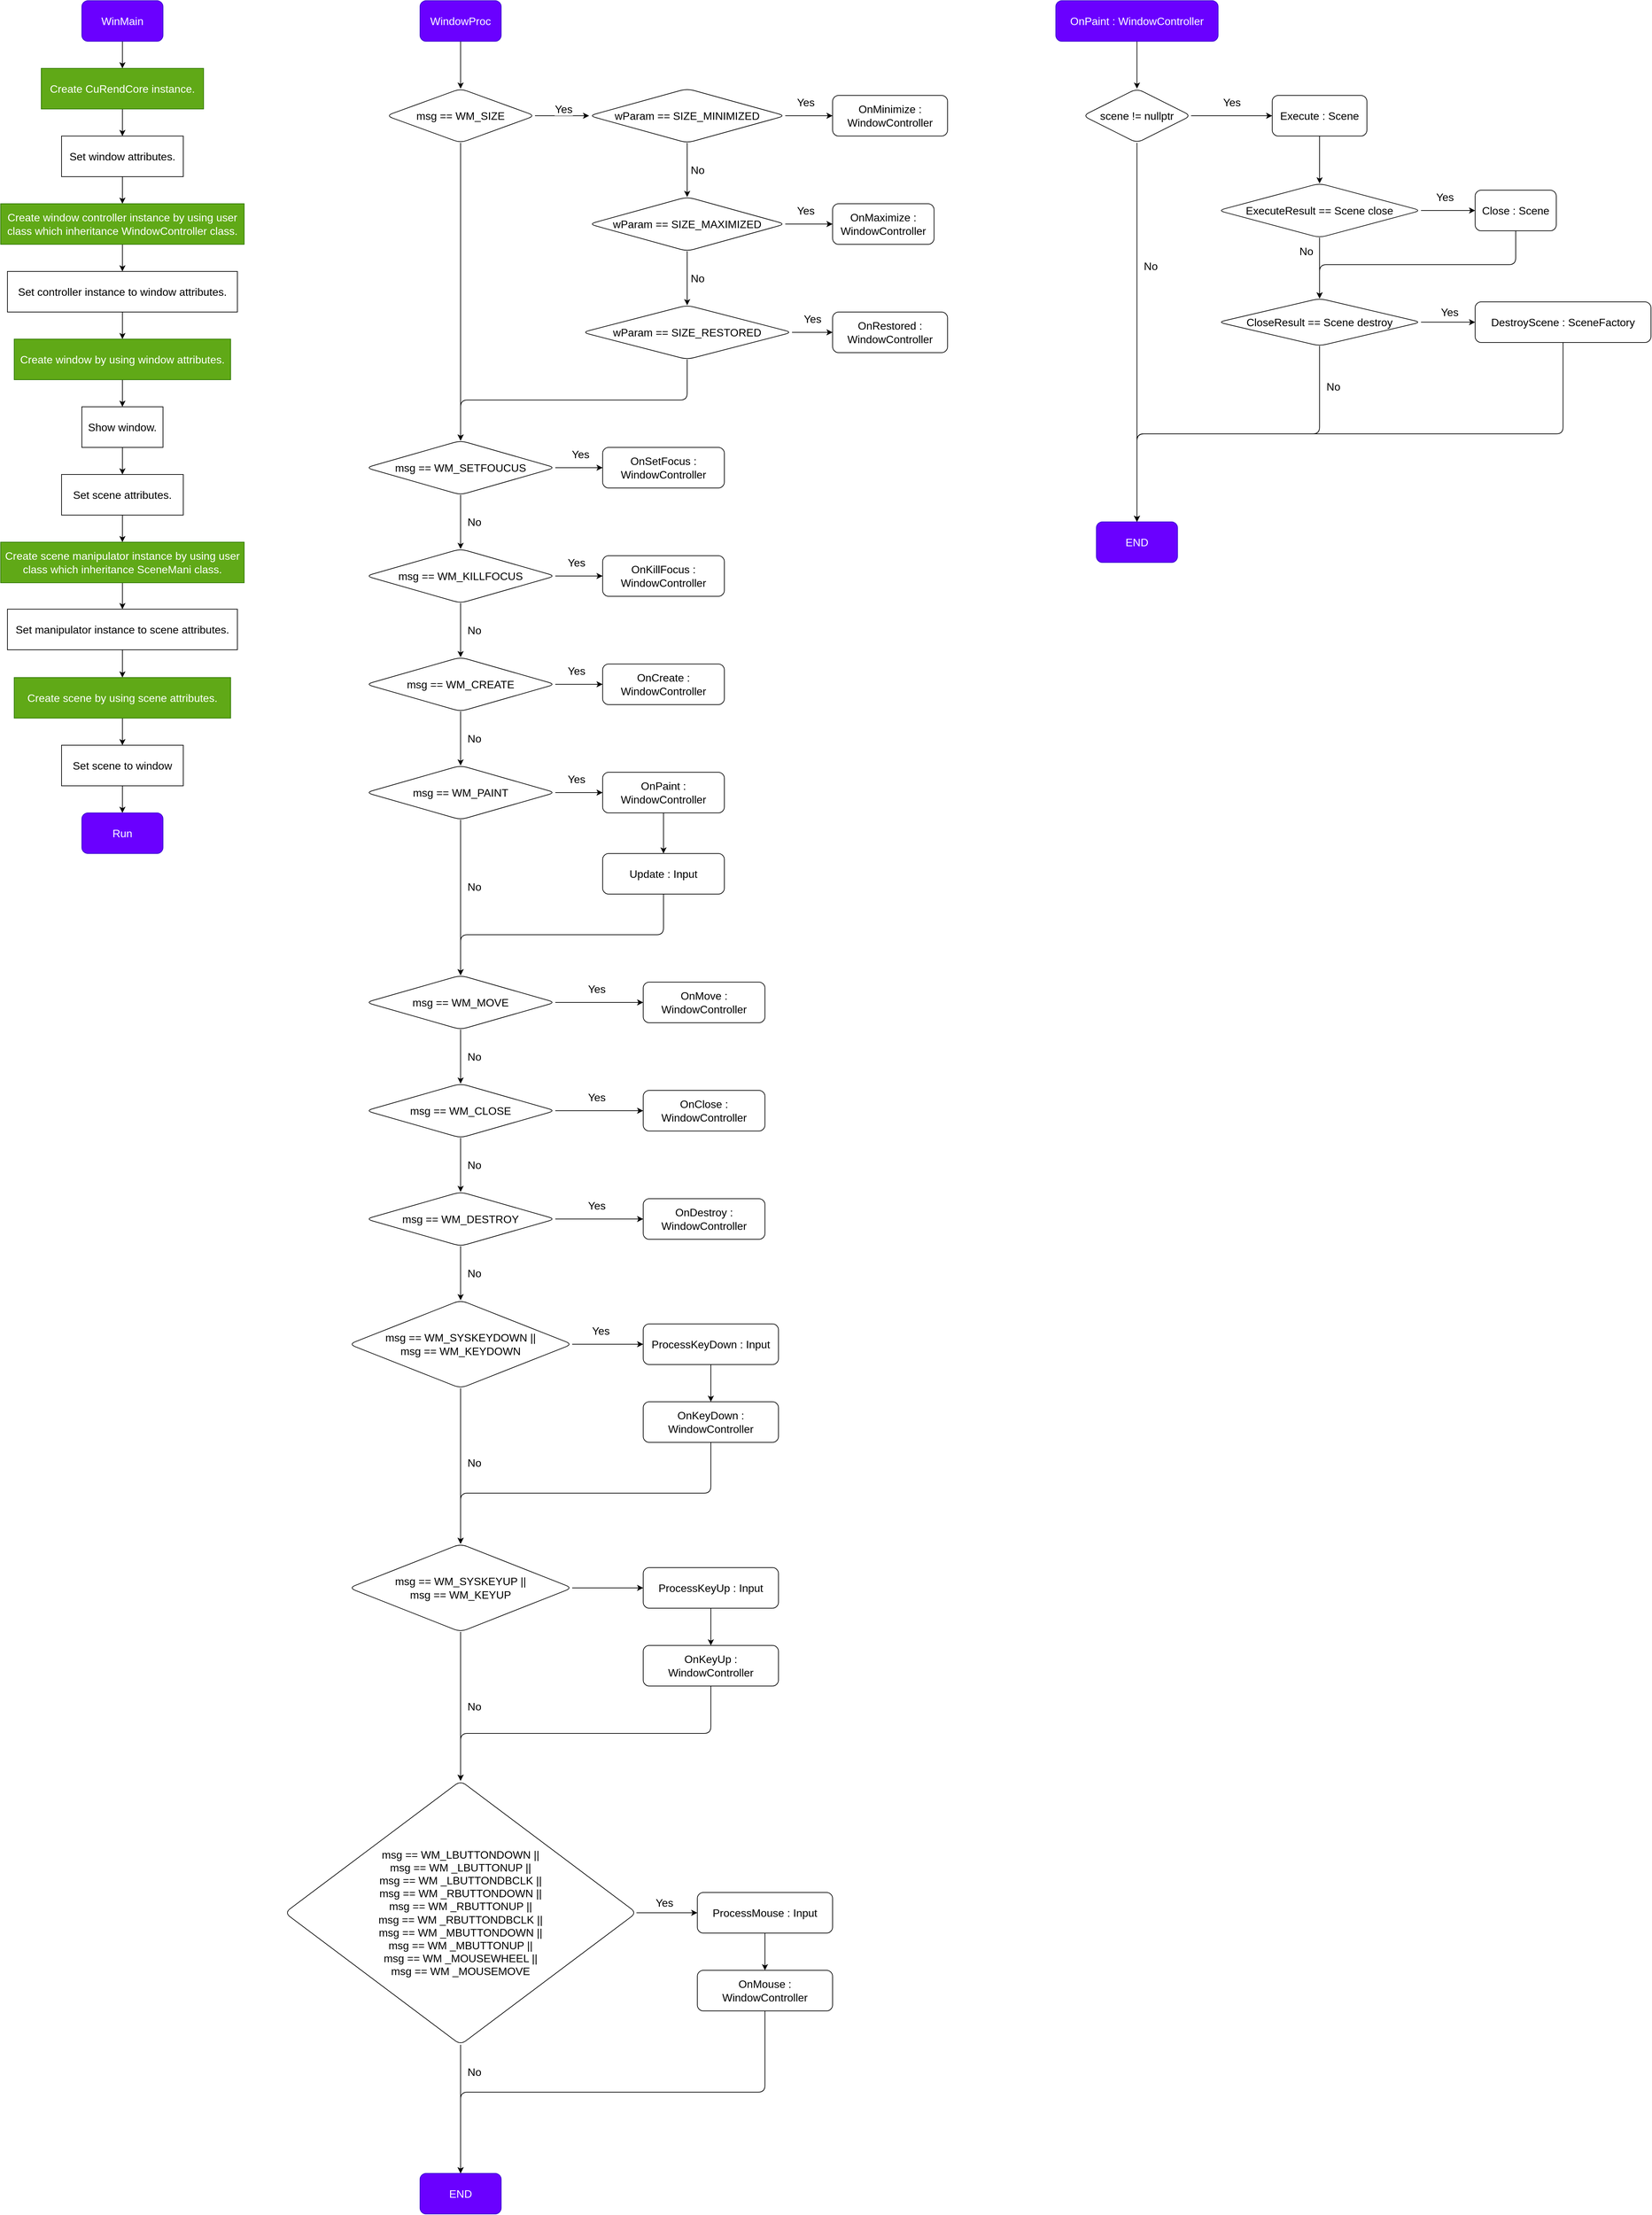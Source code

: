 <mxfile>
    <diagram name="ページ1" id="1UbkRVPx4632HsD90uvT">
        <mxGraphModel dx="8235" dy="4730" grid="1" gridSize="10" guides="1" tooltips="1" connect="1" arrows="1" fold="1" page="0" pageScale="1" pageWidth="827" pageHeight="1169" math="0" shadow="0">
            <root>
                <mxCell id="0"/>
                <mxCell id="1" parent="0"/>
                <mxCell id="9" style="edgeStyle=none;html=1;fontSize=16;" parent="1" source="6" target="7" edge="1">
                    <mxGeometry relative="1" as="geometry"/>
                </mxCell>
                <mxCell id="6" value="WinMain" style="rounded=1;whiteSpace=wrap;html=1;fontSize=16;fillColor=#6a00ff;fontColor=#ffffff;strokeColor=#3700CC;" parent="1" vertex="1">
                    <mxGeometry x="250" y="210" width="120" height="60" as="geometry"/>
                </mxCell>
                <mxCell id="11" style="edgeStyle=none;html=1;fontSize=16;" parent="1" source="7" target="10" edge="1">
                    <mxGeometry relative="1" as="geometry"/>
                </mxCell>
                <mxCell id="7" value="Create CuRendCore instance." style="rounded=0;whiteSpace=wrap;html=1;fontSize=16;fillColor=#60a917;fontColor=#ffffff;strokeColor=#2D7600;" parent="1" vertex="1">
                    <mxGeometry x="190" y="310" width="240" height="60" as="geometry"/>
                </mxCell>
                <mxCell id="13" style="edgeStyle=none;html=1;fontSize=16;" parent="1" source="10" target="12" edge="1">
                    <mxGeometry relative="1" as="geometry"/>
                </mxCell>
                <mxCell id="10" value="Set window attributes." style="rounded=0;whiteSpace=wrap;html=1;fontSize=16;" parent="1" vertex="1">
                    <mxGeometry x="220" y="410" width="180" height="60" as="geometry"/>
                </mxCell>
                <mxCell id="17" style="edgeStyle=none;html=1;fontSize=16;" parent="1" source="12" target="16" edge="1">
                    <mxGeometry relative="1" as="geometry"/>
                </mxCell>
                <mxCell id="12" value="Create window controller instance by using user class which inheritance WindowController class." style="rounded=0;whiteSpace=wrap;html=1;fontSize=16;fillColor=#60a917;fontColor=#ffffff;strokeColor=#2D7600;" parent="1" vertex="1">
                    <mxGeometry x="130" y="510" width="360" height="60" as="geometry"/>
                </mxCell>
                <mxCell id="19" style="edgeStyle=none;html=1;fontSize=16;" parent="1" source="16" target="18" edge="1">
                    <mxGeometry relative="1" as="geometry"/>
                </mxCell>
                <mxCell id="16" value="Set controller instance to window attributes." style="rounded=0;whiteSpace=wrap;html=1;fontSize=16;" parent="1" vertex="1">
                    <mxGeometry x="140" y="610" width="340" height="60" as="geometry"/>
                </mxCell>
                <mxCell id="21" style="edgeStyle=none;html=1;fontSize=16;" parent="1" source="18" target="20" edge="1">
                    <mxGeometry relative="1" as="geometry"/>
                </mxCell>
                <mxCell id="18" value="Create window by using window attributes." style="rounded=0;whiteSpace=wrap;html=1;fontSize=16;fillColor=#60a917;fontColor=#ffffff;strokeColor=#2D7600;" parent="1" vertex="1">
                    <mxGeometry x="150" y="710" width="320" height="60" as="geometry"/>
                </mxCell>
                <mxCell id="23" style="edgeStyle=none;html=1;fontSize=16;" parent="1" source="20" target="22" edge="1">
                    <mxGeometry relative="1" as="geometry"/>
                </mxCell>
                <mxCell id="20" value="Show window." style="rounded=0;whiteSpace=wrap;html=1;fontSize=16;" parent="1" vertex="1">
                    <mxGeometry x="250" y="810" width="120" height="60" as="geometry"/>
                </mxCell>
                <mxCell id="25" style="edgeStyle=none;html=1;fontSize=16;" parent="1" source="22" target="24" edge="1">
                    <mxGeometry relative="1" as="geometry"/>
                </mxCell>
                <mxCell id="22" value="Set scene attributes." style="rounded=0;whiteSpace=wrap;html=1;fontSize=16;" parent="1" vertex="1">
                    <mxGeometry x="220" y="910" width="180" height="60" as="geometry"/>
                </mxCell>
                <mxCell id="27" style="edgeStyle=none;html=1;fontSize=16;" parent="1" source="24" target="26" edge="1">
                    <mxGeometry relative="1" as="geometry"/>
                </mxCell>
                <mxCell id="24" value="Create scene manipulator instance by using user class which inheritance SceneMani class." style="rounded=0;whiteSpace=wrap;html=1;fontSize=16;fillColor=#60a917;fontColor=#ffffff;strokeColor=#2D7600;" parent="1" vertex="1">
                    <mxGeometry x="130" y="1010" width="360" height="60" as="geometry"/>
                </mxCell>
                <mxCell id="29" style="edgeStyle=none;html=1;fontSize=16;" parent="1" source="26" target="28" edge="1">
                    <mxGeometry relative="1" as="geometry"/>
                </mxCell>
                <mxCell id="26" value="Set manipulator instance to scene attributes." style="rounded=0;whiteSpace=wrap;html=1;fontSize=16;" parent="1" vertex="1">
                    <mxGeometry x="140" y="1109" width="340" height="60" as="geometry"/>
                </mxCell>
                <mxCell id="31" style="edgeStyle=none;html=1;fontSize=16;" parent="1" source="28" target="30" edge="1">
                    <mxGeometry relative="1" as="geometry"/>
                </mxCell>
                <mxCell id="28" value="Create scene by using scene attributes." style="rounded=0;whiteSpace=wrap;html=1;fontSize=16;fillColor=#60a917;fontColor=#ffffff;strokeColor=#2D7600;" parent="1" vertex="1">
                    <mxGeometry x="150" y="1210" width="320" height="60" as="geometry"/>
                </mxCell>
                <mxCell id="33" style="edgeStyle=none;html=1;fontSize=16;" parent="1" source="30" target="32" edge="1">
                    <mxGeometry relative="1" as="geometry"/>
                </mxCell>
                <mxCell id="30" value="Set scene to window" style="rounded=0;whiteSpace=wrap;html=1;fontSize=16;" parent="1" vertex="1">
                    <mxGeometry x="220" y="1310" width="180" height="60" as="geometry"/>
                </mxCell>
                <mxCell id="32" value="Run" style="rounded=1;whiteSpace=wrap;html=1;fontSize=16;fillColor=#6a00ff;fontColor=#ffffff;strokeColor=#3700CC;" parent="1" vertex="1">
                    <mxGeometry x="250" y="1410" width="120" height="60" as="geometry"/>
                </mxCell>
                <mxCell id="36" value="" style="edgeStyle=none;html=1;" parent="1" source="34" target="40" edge="1">
                    <mxGeometry relative="1" as="geometry">
                        <mxPoint x="810" y="340" as="targetPoint"/>
                    </mxGeometry>
                </mxCell>
                <mxCell id="34" value="WindowProc" style="rounded=1;whiteSpace=wrap;html=1;fontSize=16;fillColor=#6a00ff;fontColor=#ffffff;strokeColor=#3700CC;" parent="1" vertex="1">
                    <mxGeometry x="750" y="210" width="120" height="60" as="geometry"/>
                </mxCell>
                <mxCell id="43" value="" style="edgeStyle=none;html=1;fontSize=16;" parent="1" source="40" target="42" edge="1">
                    <mxGeometry relative="1" as="geometry"/>
                </mxCell>
                <mxCell id="44" value="Yes" style="edgeLabel;html=1;align=center;verticalAlign=middle;resizable=0;points=[];fontSize=16;" parent="43" vertex="1" connectable="0">
                    <mxGeometry x="-0.191" relative="1" as="geometry">
                        <mxPoint x="9" y="-10" as="offset"/>
                    </mxGeometry>
                </mxCell>
                <mxCell id="58" style="edgeStyle=none;html=1;fontSize=16;" parent="1" source="40" target="57" edge="1">
                    <mxGeometry relative="1" as="geometry"/>
                </mxCell>
                <mxCell id="40" value="msg == WM_SIZE" style="rhombus;whiteSpace=wrap;html=1;fontSize=16;rounded=1;" parent="1" vertex="1">
                    <mxGeometry x="700" y="340" width="220" height="80" as="geometry"/>
                </mxCell>
                <mxCell id="46" value="" style="edgeStyle=none;html=1;fontSize=16;" parent="1" source="42" target="45" edge="1">
                    <mxGeometry relative="1" as="geometry"/>
                </mxCell>
                <mxCell id="66" value="Yes" style="edgeLabel;html=1;align=center;verticalAlign=middle;resizable=0;points=[];fontSize=16;" parent="46" vertex="1" connectable="0">
                    <mxGeometry x="0.516" y="2" relative="1" as="geometry">
                        <mxPoint x="-23" y="-18" as="offset"/>
                    </mxGeometry>
                </mxCell>
                <mxCell id="48" value="" style="edgeStyle=none;html=1;fontSize=16;" parent="1" source="42" target="47" edge="1">
                    <mxGeometry relative="1" as="geometry"/>
                </mxCell>
                <mxCell id="49" value="No" style="edgeLabel;html=1;align=center;verticalAlign=middle;resizable=0;points=[];fontSize=16;" parent="48" vertex="1" connectable="0">
                    <mxGeometry x="-0.454" y="3" relative="1" as="geometry">
                        <mxPoint x="12" y="18" as="offset"/>
                    </mxGeometry>
                </mxCell>
                <mxCell id="42" value="wParam == SIZE_MINIMIZED" style="rhombus;whiteSpace=wrap;html=1;fontSize=16;rounded=1;" parent="1" vertex="1">
                    <mxGeometry x="1000" y="340" width="290" height="80" as="geometry"/>
                </mxCell>
                <mxCell id="45" value="OnMinimize : WindowController" style="whiteSpace=wrap;html=1;fontSize=16;rounded=1;" parent="1" vertex="1">
                    <mxGeometry x="1360" y="350" width="170" height="60" as="geometry"/>
                </mxCell>
                <mxCell id="51" value="" style="edgeStyle=none;html=1;fontSize=16;" parent="1" source="47" target="50" edge="1">
                    <mxGeometry relative="1" as="geometry"/>
                </mxCell>
                <mxCell id="67" value="Yes" style="edgeLabel;html=1;align=center;verticalAlign=middle;resizable=0;points=[];fontSize=16;" parent="51" vertex="1" connectable="0">
                    <mxGeometry x="0.288" y="-2" relative="1" as="geometry">
                        <mxPoint x="-15" y="-22" as="offset"/>
                    </mxGeometry>
                </mxCell>
                <mxCell id="53" value="" style="edgeStyle=none;html=1;fontSize=16;" parent="1" source="47" target="52" edge="1">
                    <mxGeometry relative="1" as="geometry"/>
                </mxCell>
                <mxCell id="54" value="No" style="edgeLabel;html=1;align=center;verticalAlign=middle;resizable=0;points=[];fontSize=16;" parent="53" vertex="1" connectable="0">
                    <mxGeometry x="-0.498" relative="1" as="geometry">
                        <mxPoint x="15" y="20" as="offset"/>
                    </mxGeometry>
                </mxCell>
                <mxCell id="47" value="wParam == SIZE_MAXIMIZED" style="rhombus;whiteSpace=wrap;html=1;fontSize=16;rounded=1;" parent="1" vertex="1">
                    <mxGeometry x="1000" y="500" width="290" height="80" as="geometry"/>
                </mxCell>
                <mxCell id="50" value="OnMaximize : WindowController" style="whiteSpace=wrap;html=1;fontSize=16;rounded=1;" parent="1" vertex="1">
                    <mxGeometry x="1360" y="510" width="150" height="60" as="geometry"/>
                </mxCell>
                <mxCell id="56" value="" style="edgeStyle=none;html=1;fontSize=16;" parent="1" source="52" target="55" edge="1">
                    <mxGeometry relative="1" as="geometry"/>
                </mxCell>
                <mxCell id="68" value="Yes" style="edgeLabel;html=1;align=center;verticalAlign=middle;resizable=0;points=[];fontSize=16;" parent="56" vertex="1" connectable="0">
                    <mxGeometry x="0.436" y="1" relative="1" as="geometry">
                        <mxPoint x="-13" y="-19" as="offset"/>
                    </mxGeometry>
                </mxCell>
                <mxCell id="59" style="edgeStyle=elbowEdgeStyle;html=1;fontSize=16;elbow=vertical;" parent="1" source="52" target="57" edge="1">
                    <mxGeometry relative="1" as="geometry"/>
                </mxCell>
                <mxCell id="52" value="wParam == SIZE_RESTORED" style="rhombus;whiteSpace=wrap;html=1;fontSize=16;rounded=1;" parent="1" vertex="1">
                    <mxGeometry x="990" y="660" width="310" height="80" as="geometry"/>
                </mxCell>
                <mxCell id="55" value="OnRestored : WindowController" style="whiteSpace=wrap;html=1;fontSize=16;rounded=1;" parent="1" vertex="1">
                    <mxGeometry x="1360" y="670" width="170" height="60" as="geometry"/>
                </mxCell>
                <mxCell id="61" value="" style="edgeStyle=elbowEdgeStyle;elbow=vertical;html=1;fontSize=16;" parent="1" source="57" target="60" edge="1">
                    <mxGeometry relative="1" as="geometry"/>
                </mxCell>
                <mxCell id="69" value="Yes" style="edgeLabel;html=1;align=center;verticalAlign=middle;resizable=0;points=[];fontSize=16;" parent="61" vertex="1" connectable="0">
                    <mxGeometry x="0.278" y="1" relative="1" as="geometry">
                        <mxPoint x="-8" y="-19" as="offset"/>
                    </mxGeometry>
                </mxCell>
                <mxCell id="63" value="" style="edgeStyle=elbowEdgeStyle;elbow=vertical;html=1;fontSize=16;" parent="1" source="57" target="62" edge="1">
                    <mxGeometry relative="1" as="geometry"/>
                </mxCell>
                <mxCell id="71" value="No" style="edgeLabel;html=1;align=center;verticalAlign=middle;resizable=0;points=[];fontSize=16;" parent="63" vertex="1" connectable="0">
                    <mxGeometry x="-0.219" y="3" relative="1" as="geometry">
                        <mxPoint x="17" y="9" as="offset"/>
                    </mxGeometry>
                </mxCell>
                <mxCell id="57" value="msg == WM_SETFOUCUS" style="rhombus;whiteSpace=wrap;html=1;fontSize=16;rounded=1;" parent="1" vertex="1">
                    <mxGeometry x="670" y="860" width="280" height="80" as="geometry"/>
                </mxCell>
                <mxCell id="60" value="OnSetFocus : WindowController" style="whiteSpace=wrap;html=1;fontSize=16;rounded=1;" parent="1" vertex="1">
                    <mxGeometry x="1020" y="870" width="180" height="60" as="geometry"/>
                </mxCell>
                <mxCell id="65" value="" style="edgeStyle=elbowEdgeStyle;elbow=vertical;html=1;fontSize=16;" parent="1" source="62" target="64" edge="1">
                    <mxGeometry relative="1" as="geometry"/>
                </mxCell>
                <mxCell id="70" value="Yes" style="edgeLabel;html=1;align=center;verticalAlign=middle;resizable=0;points=[];fontSize=16;" parent="65" vertex="1" connectable="0">
                    <mxGeometry x="0.485" y="3" relative="1" as="geometry">
                        <mxPoint x="-21" y="-17" as="offset"/>
                    </mxGeometry>
                </mxCell>
                <mxCell id="62" value="msg == WM_KILLFOCUS" style="rhombus;whiteSpace=wrap;html=1;fontSize=16;rounded=1;" parent="1" vertex="1">
                    <mxGeometry x="670" y="1020" width="280" height="80" as="geometry"/>
                </mxCell>
                <mxCell id="64" value="OnKillFocus : WindowController" style="whiteSpace=wrap;html=1;fontSize=16;rounded=1;" parent="1" vertex="1">
                    <mxGeometry x="1020" y="1030" width="180" height="60" as="geometry"/>
                </mxCell>
                <mxCell id="72" value="" style="edgeStyle=elbowEdgeStyle;elbow=vertical;html=1;fontSize=16;" parent="1" target="76" edge="1">
                    <mxGeometry relative="1" as="geometry">
                        <mxPoint x="810" y="1100" as="sourcePoint"/>
                    </mxGeometry>
                </mxCell>
                <mxCell id="73" value="No" style="edgeLabel;html=1;align=center;verticalAlign=middle;resizable=0;points=[];fontSize=16;" parent="72" vertex="1" connectable="0">
                    <mxGeometry x="-0.219" y="3" relative="1" as="geometry">
                        <mxPoint x="17" y="9" as="offset"/>
                    </mxGeometry>
                </mxCell>
                <mxCell id="74" value="" style="edgeStyle=elbowEdgeStyle;elbow=vertical;html=1;fontSize=16;" parent="1" source="76" target="77" edge="1">
                    <mxGeometry relative="1" as="geometry"/>
                </mxCell>
                <mxCell id="75" value="Yes" style="edgeLabel;html=1;align=center;verticalAlign=middle;resizable=0;points=[];fontSize=16;" parent="74" vertex="1" connectable="0">
                    <mxGeometry x="0.485" y="3" relative="1" as="geometry">
                        <mxPoint x="-21" y="-17" as="offset"/>
                    </mxGeometry>
                </mxCell>
                <mxCell id="76" value="msg == WM_CREATE" style="rhombus;whiteSpace=wrap;html=1;fontSize=16;rounded=1;" parent="1" vertex="1">
                    <mxGeometry x="670" y="1180" width="280" height="80" as="geometry"/>
                </mxCell>
                <mxCell id="77" value="OnCreate : WindowController" style="whiteSpace=wrap;html=1;fontSize=16;rounded=1;" parent="1" vertex="1">
                    <mxGeometry x="1020" y="1190" width="180" height="60" as="geometry"/>
                </mxCell>
                <mxCell id="78" value="" style="edgeStyle=elbowEdgeStyle;elbow=vertical;html=1;fontSize=16;" parent="1" target="82" edge="1">
                    <mxGeometry relative="1" as="geometry">
                        <mxPoint x="810" y="1260" as="sourcePoint"/>
                    </mxGeometry>
                </mxCell>
                <mxCell id="79" value="No" style="edgeLabel;html=1;align=center;verticalAlign=middle;resizable=0;points=[];fontSize=16;" parent="78" vertex="1" connectable="0">
                    <mxGeometry x="-0.219" y="3" relative="1" as="geometry">
                        <mxPoint x="17" y="9" as="offset"/>
                    </mxGeometry>
                </mxCell>
                <mxCell id="80" value="" style="edgeStyle=elbowEdgeStyle;elbow=vertical;html=1;fontSize=16;" parent="1" source="82" target="83" edge="1">
                    <mxGeometry relative="1" as="geometry"/>
                </mxCell>
                <mxCell id="81" value="Yes" style="edgeLabel;html=1;align=center;verticalAlign=middle;resizable=0;points=[];fontSize=16;" parent="80" vertex="1" connectable="0">
                    <mxGeometry x="0.485" y="3" relative="1" as="geometry">
                        <mxPoint x="-21" y="-17" as="offset"/>
                    </mxGeometry>
                </mxCell>
                <mxCell id="82" value="msg == WM_PAINT" style="rhombus;whiteSpace=wrap;html=1;fontSize=16;rounded=1;" parent="1" vertex="1">
                    <mxGeometry x="670" y="1340" width="280" height="80" as="geometry"/>
                </mxCell>
                <mxCell id="109" value="" style="edgeStyle=elbowEdgeStyle;elbow=vertical;html=1;fontSize=16;" parent="1" source="83" target="108" edge="1">
                    <mxGeometry relative="1" as="geometry"/>
                </mxCell>
                <mxCell id="83" value="OnPaint : WindowController" style="whiteSpace=wrap;html=1;fontSize=16;rounded=1;" parent="1" vertex="1">
                    <mxGeometry x="1020" y="1350" width="180" height="60" as="geometry"/>
                </mxCell>
                <mxCell id="84" value="" style="edgeStyle=elbowEdgeStyle;elbow=vertical;html=1;fontSize=16;" parent="1" target="88" edge="1">
                    <mxGeometry relative="1" as="geometry">
                        <mxPoint x="810" y="1420" as="sourcePoint"/>
                    </mxGeometry>
                </mxCell>
                <mxCell id="85" value="No" style="edgeLabel;html=1;align=center;verticalAlign=middle;resizable=0;points=[];fontSize=16;" parent="84" vertex="1" connectable="0">
                    <mxGeometry x="-0.219" y="3" relative="1" as="geometry">
                        <mxPoint x="17" y="9" as="offset"/>
                    </mxGeometry>
                </mxCell>
                <mxCell id="86" value="" style="edgeStyle=elbowEdgeStyle;elbow=vertical;html=1;fontSize=16;" parent="1" source="88" target="89" edge="1">
                    <mxGeometry relative="1" as="geometry"/>
                </mxCell>
                <mxCell id="87" value="Yes" style="edgeLabel;html=1;align=center;verticalAlign=middle;resizable=0;points=[];fontSize=16;" parent="86" vertex="1" connectable="0">
                    <mxGeometry x="0.485" y="3" relative="1" as="geometry">
                        <mxPoint x="-36" y="-17" as="offset"/>
                    </mxGeometry>
                </mxCell>
                <mxCell id="88" value="msg == WM_MOVE" style="rhombus;whiteSpace=wrap;html=1;fontSize=16;rounded=1;" parent="1" vertex="1">
                    <mxGeometry x="670" y="1650" width="280" height="80" as="geometry"/>
                </mxCell>
                <mxCell id="89" value="OnMove : WindowController" style="whiteSpace=wrap;html=1;fontSize=16;rounded=1;" parent="1" vertex="1">
                    <mxGeometry x="1080" y="1660" width="180" height="60" as="geometry"/>
                </mxCell>
                <mxCell id="90" value="" style="edgeStyle=elbowEdgeStyle;elbow=vertical;html=1;fontSize=16;" parent="1" target="94" edge="1">
                    <mxGeometry relative="1" as="geometry">
                        <mxPoint x="810" y="1730" as="sourcePoint"/>
                    </mxGeometry>
                </mxCell>
                <mxCell id="91" value="No" style="edgeLabel;html=1;align=center;verticalAlign=middle;resizable=0;points=[];fontSize=16;" parent="90" vertex="1" connectable="0">
                    <mxGeometry x="-0.219" y="3" relative="1" as="geometry">
                        <mxPoint x="17" y="9" as="offset"/>
                    </mxGeometry>
                </mxCell>
                <mxCell id="92" value="" style="edgeStyle=elbowEdgeStyle;elbow=vertical;html=1;fontSize=16;" parent="1" source="94" target="95" edge="1">
                    <mxGeometry relative="1" as="geometry"/>
                </mxCell>
                <mxCell id="93" value="Yes" style="edgeLabel;html=1;align=center;verticalAlign=middle;resizable=0;points=[];fontSize=16;" parent="92" vertex="1" connectable="0">
                    <mxGeometry x="0.485" y="3" relative="1" as="geometry">
                        <mxPoint x="-36" y="-17" as="offset"/>
                    </mxGeometry>
                </mxCell>
                <mxCell id="94" value="msg == WM_CLOSE" style="rhombus;whiteSpace=wrap;html=1;fontSize=16;rounded=1;" parent="1" vertex="1">
                    <mxGeometry x="670" y="1810.0" width="280" height="80" as="geometry"/>
                </mxCell>
                <mxCell id="95" value="OnClose : WindowController" style="whiteSpace=wrap;html=1;fontSize=16;rounded=1;" parent="1" vertex="1">
                    <mxGeometry x="1080" y="1820.0" width="180" height="60" as="geometry"/>
                </mxCell>
                <mxCell id="96" value="" style="edgeStyle=elbowEdgeStyle;elbow=vertical;html=1;fontSize=16;" parent="1" target="100" edge="1">
                    <mxGeometry relative="1" as="geometry">
                        <mxPoint x="810" y="1890.0" as="sourcePoint"/>
                    </mxGeometry>
                </mxCell>
                <mxCell id="97" value="No" style="edgeLabel;html=1;align=center;verticalAlign=middle;resizable=0;points=[];fontSize=16;" parent="96" vertex="1" connectable="0">
                    <mxGeometry x="-0.219" y="3" relative="1" as="geometry">
                        <mxPoint x="17" y="9" as="offset"/>
                    </mxGeometry>
                </mxCell>
                <mxCell id="98" value="" style="edgeStyle=elbowEdgeStyle;elbow=vertical;html=1;fontSize=16;" parent="1" source="100" target="101" edge="1">
                    <mxGeometry relative="1" as="geometry"/>
                </mxCell>
                <mxCell id="99" value="Yes" style="edgeLabel;html=1;align=center;verticalAlign=middle;resizable=0;points=[];fontSize=16;" parent="98" vertex="1" connectable="0">
                    <mxGeometry x="0.485" y="3" relative="1" as="geometry">
                        <mxPoint x="-36" y="-17" as="offset"/>
                    </mxGeometry>
                </mxCell>
                <mxCell id="100" value="msg == WM_DESTROY" style="rhombus;whiteSpace=wrap;html=1;fontSize=16;rounded=1;" parent="1" vertex="1">
                    <mxGeometry x="670" y="1970.0" width="280" height="80" as="geometry"/>
                </mxCell>
                <mxCell id="101" value="OnDestroy : WindowController" style="whiteSpace=wrap;html=1;fontSize=16;rounded=1;" parent="1" vertex="1">
                    <mxGeometry x="1080" y="1980.0" width="180" height="60" as="geometry"/>
                </mxCell>
                <mxCell id="102" value="" style="edgeStyle=elbowEdgeStyle;elbow=vertical;html=1;fontSize=16;" parent="1" target="106" edge="1">
                    <mxGeometry relative="1" as="geometry">
                        <mxPoint x="810" y="2050.0" as="sourcePoint"/>
                    </mxGeometry>
                </mxCell>
                <mxCell id="103" value="No" style="edgeLabel;html=1;align=center;verticalAlign=middle;resizable=0;points=[];fontSize=16;" parent="102" vertex="1" connectable="0">
                    <mxGeometry x="-0.219" y="3" relative="1" as="geometry">
                        <mxPoint x="17" y="9" as="offset"/>
                    </mxGeometry>
                </mxCell>
                <mxCell id="104" value="" style="edgeStyle=elbowEdgeStyle;elbow=vertical;html=1;fontSize=16;" parent="1" source="106" target="107" edge="1">
                    <mxGeometry relative="1" as="geometry"/>
                </mxCell>
                <mxCell id="105" value="Yes" style="edgeLabel;html=1;align=center;verticalAlign=middle;resizable=0;points=[];fontSize=16;" parent="104" vertex="1" connectable="0">
                    <mxGeometry x="0.485" y="3" relative="1" as="geometry">
                        <mxPoint x="-36" y="-17" as="offset"/>
                    </mxGeometry>
                </mxCell>
                <mxCell id="115" style="edgeStyle=none;html=1;" edge="1" parent="1" source="106" target="114">
                    <mxGeometry relative="1" as="geometry"/>
                </mxCell>
                <mxCell id="124" value="&lt;font style=&quot;font-size: 16px;&quot;&gt;No&lt;/font&gt;" style="edgeLabel;html=1;align=center;verticalAlign=middle;resizable=0;points=[];" vertex="1" connectable="0" parent="115">
                    <mxGeometry x="-0.396" y="-4" relative="1" as="geometry">
                        <mxPoint x="24" y="40" as="offset"/>
                    </mxGeometry>
                </mxCell>
                <mxCell id="106" value="msg == WM_SYSKEYDOWN || &lt;br&gt;msg == WM_KEYDOWN" style="rhombus;whiteSpace=wrap;html=1;fontSize=16;rounded=1;" parent="1" vertex="1">
                    <mxGeometry x="645" y="2130" width="330" height="130" as="geometry"/>
                </mxCell>
                <mxCell id="113" value="" style="edgeStyle=none;html=1;" edge="1" parent="1" source="107" target="112">
                    <mxGeometry relative="1" as="geometry"/>
                </mxCell>
                <mxCell id="107" value="ProcessKeyDown : Input" style="whiteSpace=wrap;html=1;fontSize=16;rounded=1;" parent="1" vertex="1">
                    <mxGeometry x="1080" y="2165" width="200" height="60" as="geometry"/>
                </mxCell>
                <mxCell id="111" style="edgeStyle=elbowEdgeStyle;elbow=vertical;html=1;fontSize=16;" parent="1" source="108" target="88" edge="1">
                    <mxGeometry relative="1" as="geometry"/>
                </mxCell>
                <mxCell id="108" value="Update : Input" style="whiteSpace=wrap;html=1;fontSize=16;rounded=1;" parent="1" vertex="1">
                    <mxGeometry x="1020" y="1470" width="180" height="60" as="geometry"/>
                </mxCell>
                <mxCell id="116" style="edgeStyle=elbowEdgeStyle;html=1;elbow=vertical;" edge="1" parent="1" source="112" target="114">
                    <mxGeometry relative="1" as="geometry"/>
                </mxCell>
                <mxCell id="112" value="OnKeyDown : WindowController" style="whiteSpace=wrap;html=1;fontSize=16;rounded=1;" vertex="1" parent="1">
                    <mxGeometry x="1080" y="2280" width="200" height="60" as="geometry"/>
                </mxCell>
                <mxCell id="120" style="edgeStyle=elbowEdgeStyle;elbow=vertical;html=1;" edge="1" parent="1" source="114" target="118">
                    <mxGeometry relative="1" as="geometry"/>
                </mxCell>
                <mxCell id="123" style="edgeStyle=elbowEdgeStyle;elbow=vertical;html=1;" edge="1" parent="1" source="114" target="121">
                    <mxGeometry relative="1" as="geometry"/>
                </mxCell>
                <mxCell id="125" value="No" style="edgeLabel;html=1;align=center;verticalAlign=middle;resizable=0;points=[];fontSize=16;" vertex="1" connectable="0" parent="123">
                    <mxGeometry x="-0.561" y="-2" relative="1" as="geometry">
                        <mxPoint x="22" y="61" as="offset"/>
                    </mxGeometry>
                </mxCell>
                <mxCell id="114" value="msg == WM_SYSKEYUP || &lt;br&gt;msg == WM_KEYUP" style="rhombus;whiteSpace=wrap;html=1;fontSize=16;rounded=1;" vertex="1" parent="1">
                    <mxGeometry x="645" y="2490" width="330" height="130" as="geometry"/>
                </mxCell>
                <mxCell id="117" value="" style="edgeStyle=none;html=1;" edge="1" parent="1" source="118" target="119">
                    <mxGeometry relative="1" as="geometry"/>
                </mxCell>
                <mxCell id="118" value="ProcessKeyUp : Input" style="whiteSpace=wrap;html=1;fontSize=16;rounded=1;" vertex="1" parent="1">
                    <mxGeometry x="1080" y="2525" width="200" height="60" as="geometry"/>
                </mxCell>
                <mxCell id="122" style="edgeStyle=elbowEdgeStyle;elbow=vertical;html=1;" edge="1" parent="1" source="119" target="121">
                    <mxGeometry relative="1" as="geometry"/>
                </mxCell>
                <mxCell id="119" value="OnKeyUp : WindowController" style="whiteSpace=wrap;html=1;fontSize=16;rounded=1;" vertex="1" parent="1">
                    <mxGeometry x="1080" y="2640" width="200" height="60" as="geometry"/>
                </mxCell>
                <mxCell id="129" style="edgeStyle=elbowEdgeStyle;elbow=vertical;html=1;fontSize=16;" edge="1" parent="1" source="121" target="127">
                    <mxGeometry relative="1" as="geometry"/>
                </mxCell>
                <mxCell id="130" value="Yes" style="edgeLabel;html=1;align=center;verticalAlign=middle;resizable=0;points=[];fontSize=16;" vertex="1" connectable="0" parent="129">
                    <mxGeometry x="-0.433" y="1" relative="1" as="geometry">
                        <mxPoint x="15" y="-14" as="offset"/>
                    </mxGeometry>
                </mxCell>
                <mxCell id="132" value="" style="edgeStyle=elbowEdgeStyle;elbow=vertical;html=1;fontSize=16;" edge="1" parent="1" source="121" target="131">
                    <mxGeometry relative="1" as="geometry"/>
                </mxCell>
                <mxCell id="134" value="No" style="edgeLabel;html=1;align=center;verticalAlign=middle;resizable=0;points=[];fontSize=16;" vertex="1" connectable="0" parent="132">
                    <mxGeometry x="-0.715" relative="1" as="geometry">
                        <mxPoint x="20" y="13" as="offset"/>
                    </mxGeometry>
                </mxCell>
                <mxCell id="121" value="msg == WM_LBUTTONDOWN ||&lt;br&gt;msg == WM _LBUTTONUP ||&lt;br&gt;msg == WM _LBUTTONDBCLK ||&lt;br&gt;msg == WM _RBUTTONDOWN ||&lt;br&gt;msg == WM _RBUTTONUP ||&lt;br&gt;msg == WM _RBUTTONDBCLK ||&lt;br&gt;msg == WM _MBUTTONDOWN ||&lt;br&gt;msg == WM _MBUTTONUP ||&lt;br&gt;msg == WM _MOUSEWHEEL ||&lt;br&gt;msg == WM _MOUSEMOVE" style="rhombus;whiteSpace=wrap;html=1;fontSize=16;rounded=1;" vertex="1" parent="1">
                    <mxGeometry x="550" y="2840" width="520" height="390" as="geometry"/>
                </mxCell>
                <mxCell id="126" value="" style="edgeStyle=none;html=1;" edge="1" parent="1" source="127" target="128">
                    <mxGeometry relative="1" as="geometry"/>
                </mxCell>
                <mxCell id="127" value="ProcessMouse : Input" style="whiteSpace=wrap;html=1;fontSize=16;rounded=1;" vertex="1" parent="1">
                    <mxGeometry x="1160" y="3005" width="200" height="60" as="geometry"/>
                </mxCell>
                <mxCell id="133" style="edgeStyle=elbowEdgeStyle;elbow=vertical;html=1;fontSize=16;" edge="1" parent="1" source="128" target="131">
                    <mxGeometry relative="1" as="geometry"/>
                </mxCell>
                <mxCell id="128" value="OnMouse : WindowController" style="whiteSpace=wrap;html=1;fontSize=16;rounded=1;" vertex="1" parent="1">
                    <mxGeometry x="1160" y="3120" width="200" height="60" as="geometry"/>
                </mxCell>
                <mxCell id="131" value="END" style="whiteSpace=wrap;html=1;fontSize=16;rounded=1;fillColor=#6a00ff;fontColor=#ffffff;strokeColor=#3700CC;" vertex="1" parent="1">
                    <mxGeometry x="750" y="3420" width="120" height="60" as="geometry"/>
                </mxCell>
                <mxCell id="137" style="edgeStyle=elbowEdgeStyle;elbow=vertical;html=1;fontSize=16;" edge="1" parent="1" source="135" target="136">
                    <mxGeometry relative="1" as="geometry"/>
                </mxCell>
                <mxCell id="135" value="OnPaint : WindowController" style="rounded=1;whiteSpace=wrap;html=1;fontSize=16;fillColor=#6a00ff;fontColor=#ffffff;strokeColor=#3700CC;" vertex="1" parent="1">
                    <mxGeometry x="1690" y="210" width="240" height="60" as="geometry"/>
                </mxCell>
                <mxCell id="139" value="" style="edgeStyle=elbowEdgeStyle;elbow=vertical;html=1;fontSize=16;" edge="1" parent="1" source="136" target="138">
                    <mxGeometry relative="1" as="geometry"/>
                </mxCell>
                <mxCell id="141" value="No" style="edgeLabel;html=1;align=center;verticalAlign=middle;resizable=0;points=[];fontSize=16;" vertex="1" connectable="0" parent="139">
                    <mxGeometry x="-0.381" y="-1" relative="1" as="geometry">
                        <mxPoint x="21" y="8" as="offset"/>
                    </mxGeometry>
                </mxCell>
                <mxCell id="143" value="" style="edgeStyle=elbowEdgeStyle;elbow=vertical;html=1;fontSize=16;" edge="1" parent="1" source="136" target="142">
                    <mxGeometry relative="1" as="geometry"/>
                </mxCell>
                <mxCell id="148" value="Yes" style="edgeLabel;html=1;align=center;verticalAlign=middle;resizable=0;points=[];fontSize=16;" vertex="1" connectable="0" parent="143">
                    <mxGeometry x="-0.469" y="1" relative="1" as="geometry">
                        <mxPoint x="28" y="-19" as="offset"/>
                    </mxGeometry>
                </mxCell>
                <mxCell id="136" value="scene != nullptr" style="rhombus;whiteSpace=wrap;html=1;fontSize=16;rounded=1;" vertex="1" parent="1">
                    <mxGeometry x="1730" y="340" width="160" height="80" as="geometry"/>
                </mxCell>
                <mxCell id="138" value="END" style="whiteSpace=wrap;html=1;fontSize=16;rounded=1;fillColor=#6a00ff;fontColor=#ffffff;strokeColor=#3700CC;" vertex="1" parent="1">
                    <mxGeometry x="1750" y="980" width="120" height="60" as="geometry"/>
                </mxCell>
                <mxCell id="145" value="" style="edgeStyle=elbowEdgeStyle;elbow=vertical;html=1;fontSize=16;" edge="1" parent="1" source="142" target="144">
                    <mxGeometry relative="1" as="geometry"/>
                </mxCell>
                <mxCell id="142" value="Execute : Scene" style="whiteSpace=wrap;html=1;fontSize=16;rounded=1;" vertex="1" parent="1">
                    <mxGeometry x="2010" y="350" width="140" height="60" as="geometry"/>
                </mxCell>
                <mxCell id="147" value="" style="edgeStyle=elbowEdgeStyle;elbow=vertical;html=1;fontSize=16;" edge="1" parent="1" source="144" target="146">
                    <mxGeometry relative="1" as="geometry"/>
                </mxCell>
                <mxCell id="149" value="Yes" style="edgeLabel;html=1;align=center;verticalAlign=middle;resizable=0;points=[];fontSize=16;" vertex="1" connectable="0" parent="147">
                    <mxGeometry x="-0.233" y="-1" relative="1" as="geometry">
                        <mxPoint x="4" y="-21" as="offset"/>
                    </mxGeometry>
                </mxCell>
                <mxCell id="151" value="" style="edgeStyle=elbowEdgeStyle;elbow=vertical;html=1;fontSize=16;" edge="1" parent="1" source="144" target="150">
                    <mxGeometry relative="1" as="geometry"/>
                </mxCell>
                <mxCell id="153" value="No" style="edgeLabel;html=1;align=center;verticalAlign=middle;resizable=0;points=[];fontSize=16;" vertex="1" connectable="0" parent="151">
                    <mxGeometry x="-0.534" relative="1" as="geometry">
                        <mxPoint x="-20" y="-1" as="offset"/>
                    </mxGeometry>
                </mxCell>
                <mxCell id="144" value="ExecuteResult == Scene close" style="rhombus;whiteSpace=wrap;html=1;fontSize=16;rounded=1;" vertex="1" parent="1">
                    <mxGeometry x="1930" y="480" width="300" height="80" as="geometry"/>
                </mxCell>
                <mxCell id="152" style="edgeStyle=elbowEdgeStyle;elbow=vertical;html=1;fontSize=16;" edge="1" parent="1" source="146" target="150">
                    <mxGeometry relative="1" as="geometry"/>
                </mxCell>
                <mxCell id="146" value="Close : Scene" style="whiteSpace=wrap;html=1;fontSize=16;rounded=1;" vertex="1" parent="1">
                    <mxGeometry x="2310" y="490" width="120" height="60" as="geometry"/>
                </mxCell>
                <mxCell id="155" value="" style="edgeStyle=elbowEdgeStyle;elbow=vertical;html=1;fontSize=16;" edge="1" parent="1" source="150" target="154">
                    <mxGeometry relative="1" as="geometry"/>
                </mxCell>
                <mxCell id="156" value="Yes" style="edgeLabel;html=1;align=center;verticalAlign=middle;resizable=0;points=[];fontSize=16;" vertex="1" connectable="0" parent="155">
                    <mxGeometry x="-0.468" y="2" relative="1" as="geometry">
                        <mxPoint x="20" y="-13" as="offset"/>
                    </mxGeometry>
                </mxCell>
                <mxCell id="157" style="edgeStyle=elbowEdgeStyle;elbow=vertical;html=1;fontSize=16;" edge="1" parent="1" source="150" target="138">
                    <mxGeometry relative="1" as="geometry"/>
                </mxCell>
                <mxCell id="159" value="No" style="edgeLabel;html=1;align=center;verticalAlign=middle;resizable=0;points=[];fontSize=16;" vertex="1" connectable="0" parent="157">
                    <mxGeometry x="-0.897" y="1" relative="1" as="geometry">
                        <mxPoint x="19" y="32" as="offset"/>
                    </mxGeometry>
                </mxCell>
                <mxCell id="150" value="CloseResult == Scene destroy" style="rhombus;whiteSpace=wrap;html=1;fontFamily=Helvetica;fontSize=16;fontColor=default;align=center;strokeColor=default;fillColor=default;rounded=1;" vertex="1" parent="1">
                    <mxGeometry x="1930" y="650" width="300" height="70" as="geometry"/>
                </mxCell>
                <mxCell id="158" style="edgeStyle=elbowEdgeStyle;elbow=vertical;html=1;fontSize=16;" edge="1" parent="1" source="154" target="138">
                    <mxGeometry relative="1" as="geometry">
                        <Array as="points">
                            <mxPoint x="2120" y="850"/>
                        </Array>
                    </mxGeometry>
                </mxCell>
                <mxCell id="154" value="DestroyScene : SceneFactory" style="whiteSpace=wrap;html=1;fontSize=16;rounded=1;" vertex="1" parent="1">
                    <mxGeometry x="2310" y="655" width="260" height="60" as="geometry"/>
                </mxCell>
            </root>
        </mxGraphModel>
    </diagram>
</mxfile>